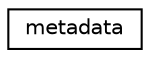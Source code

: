 digraph "Graphical Class Hierarchy"
{
  edge [fontname="Helvetica",fontsize="10",labelfontname="Helvetica",labelfontsize="10"];
  node [fontname="Helvetica",fontsize="10",shape=record];
  rankdir="LR";
  Node0 [label="metadata",height=0.2,width=0.4,color="black", fillcolor="white", style="filled",URL="$d8/de1/classmetadata.html"];
}
